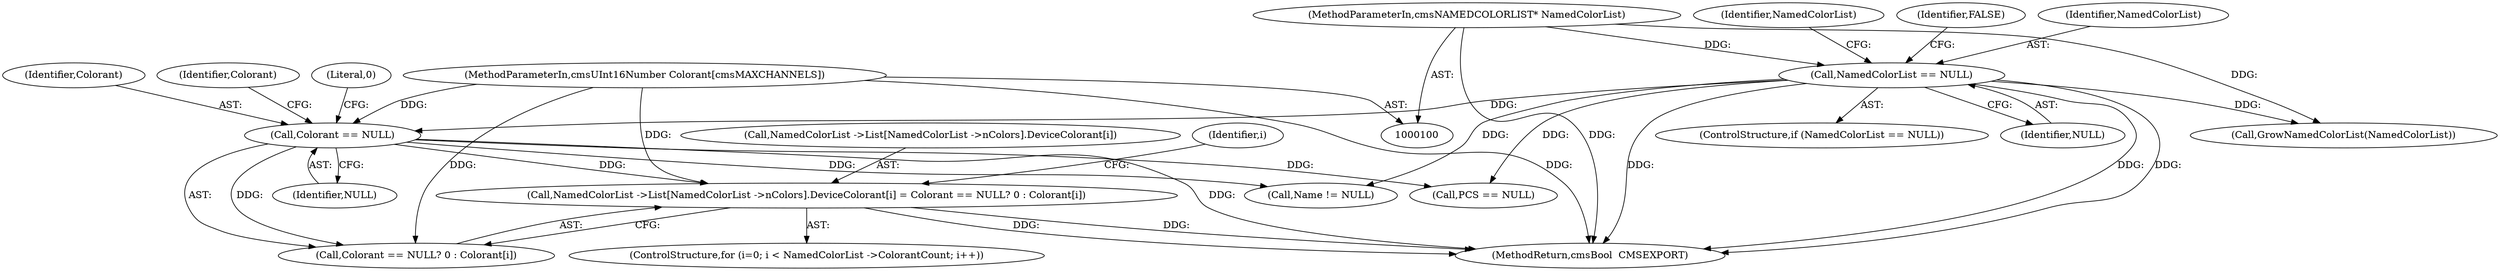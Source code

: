 digraph "0_Little-CMS_91c2db7f2559be504211b283bc3a2c631d6f06d9_1@array" {
"1000141" [label="(Call,NamedColorList ->List[NamedColorList ->nColors].DeviceColorant[i] = Colorant == NULL? 0 : Colorant[i])"];
"1000154" [label="(Call,Colorant == NULL)"];
"1000104" [label="(MethodParameterIn,cmsUInt16Number Colorant[cmsMAXCHANNELS])"];
"1000108" [label="(Call,NamedColorList == NULL)"];
"1000101" [label="(MethodParameterIn,cmsNAMEDCOLORLIST* NamedColorList)"];
"1000156" [label="(Identifier,NULL)"];
"1000141" [label="(Call,NamedColorList ->List[NamedColorList ->nColors].DeviceColorant[i] = Colorant == NULL? 0 : Colorant[i])"];
"1000155" [label="(Identifier,Colorant)"];
"1000159" [label="(Identifier,Colorant)"];
"1000191" [label="(Call,Name != NULL)"];
"1000142" [label="(Call,NamedColorList ->List[NamedColorList ->nColors].DeviceColorant[i])"];
"1000140" [label="(Identifier,i)"];
"1000251" [label="(MethodReturn,cmsBool  CMSEXPORT)"];
"1000110" [label="(Identifier,NULL)"];
"1000157" [label="(Literal,0)"];
"1000183" [label="(Call,PCS == NULL)"];
"1000108" [label="(Call,NamedColorList == NULL)"];
"1000126" [label="(Call,GrowNamedColorList(NamedColorList))"];
"1000130" [label="(ControlStructure,for (i=0; i < NamedColorList ->ColorantCount; i++))"];
"1000117" [label="(Identifier,NamedColorList)"];
"1000107" [label="(ControlStructure,if (NamedColorList == NULL))"];
"1000112" [label="(Identifier,FALSE)"];
"1000101" [label="(MethodParameterIn,cmsNAMEDCOLORLIST* NamedColorList)"];
"1000153" [label="(Call,Colorant == NULL? 0 : Colorant[i])"];
"1000109" [label="(Identifier,NamedColorList)"];
"1000154" [label="(Call,Colorant == NULL)"];
"1000104" [label="(MethodParameterIn,cmsUInt16Number Colorant[cmsMAXCHANNELS])"];
"1000141" -> "1000130"  [label="AST: "];
"1000141" -> "1000153"  [label="CFG: "];
"1000142" -> "1000141"  [label="AST: "];
"1000153" -> "1000141"  [label="AST: "];
"1000140" -> "1000141"  [label="CFG: "];
"1000141" -> "1000251"  [label="DDG: "];
"1000141" -> "1000251"  [label="DDG: "];
"1000154" -> "1000141"  [label="DDG: "];
"1000104" -> "1000141"  [label="DDG: "];
"1000154" -> "1000153"  [label="AST: "];
"1000154" -> "1000156"  [label="CFG: "];
"1000155" -> "1000154"  [label="AST: "];
"1000156" -> "1000154"  [label="AST: "];
"1000157" -> "1000154"  [label="CFG: "];
"1000159" -> "1000154"  [label="CFG: "];
"1000154" -> "1000251"  [label="DDG: "];
"1000104" -> "1000154"  [label="DDG: "];
"1000108" -> "1000154"  [label="DDG: "];
"1000154" -> "1000153"  [label="DDG: "];
"1000154" -> "1000183"  [label="DDG: "];
"1000154" -> "1000191"  [label="DDG: "];
"1000104" -> "1000100"  [label="AST: "];
"1000104" -> "1000251"  [label="DDG: "];
"1000104" -> "1000153"  [label="DDG: "];
"1000108" -> "1000107"  [label="AST: "];
"1000108" -> "1000110"  [label="CFG: "];
"1000109" -> "1000108"  [label="AST: "];
"1000110" -> "1000108"  [label="AST: "];
"1000112" -> "1000108"  [label="CFG: "];
"1000117" -> "1000108"  [label="CFG: "];
"1000108" -> "1000251"  [label="DDG: "];
"1000108" -> "1000251"  [label="DDG: "];
"1000108" -> "1000251"  [label="DDG: "];
"1000101" -> "1000108"  [label="DDG: "];
"1000108" -> "1000126"  [label="DDG: "];
"1000108" -> "1000183"  [label="DDG: "];
"1000108" -> "1000191"  [label="DDG: "];
"1000101" -> "1000100"  [label="AST: "];
"1000101" -> "1000251"  [label="DDG: "];
"1000101" -> "1000126"  [label="DDG: "];
}
